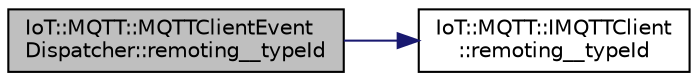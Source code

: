 digraph "IoT::MQTT::MQTTClientEventDispatcher::remoting__typeId"
{
 // LATEX_PDF_SIZE
  edge [fontname="Helvetica",fontsize="10",labelfontname="Helvetica",labelfontsize="10"];
  node [fontname="Helvetica",fontsize="10",shape=record];
  rankdir="LR";
  Node1 [label="IoT::MQTT::MQTTClientEvent\lDispatcher::remoting__typeId",height=0.2,width=0.4,color="black", fillcolor="grey75", style="filled", fontcolor="black",tooltip=" "];
  Node1 -> Node2 [color="midnightblue",fontsize="10",style="solid"];
  Node2 [label="IoT::MQTT::IMQTTClient\l::remoting__typeId",height=0.2,width=0.4,color="black", fillcolor="white", style="filled",URL="$classIoT_1_1MQTT_1_1IMQTTClient.html#acb2f8b47305f6fac35b0c19a1ee3f658",tooltip=" "];
}
